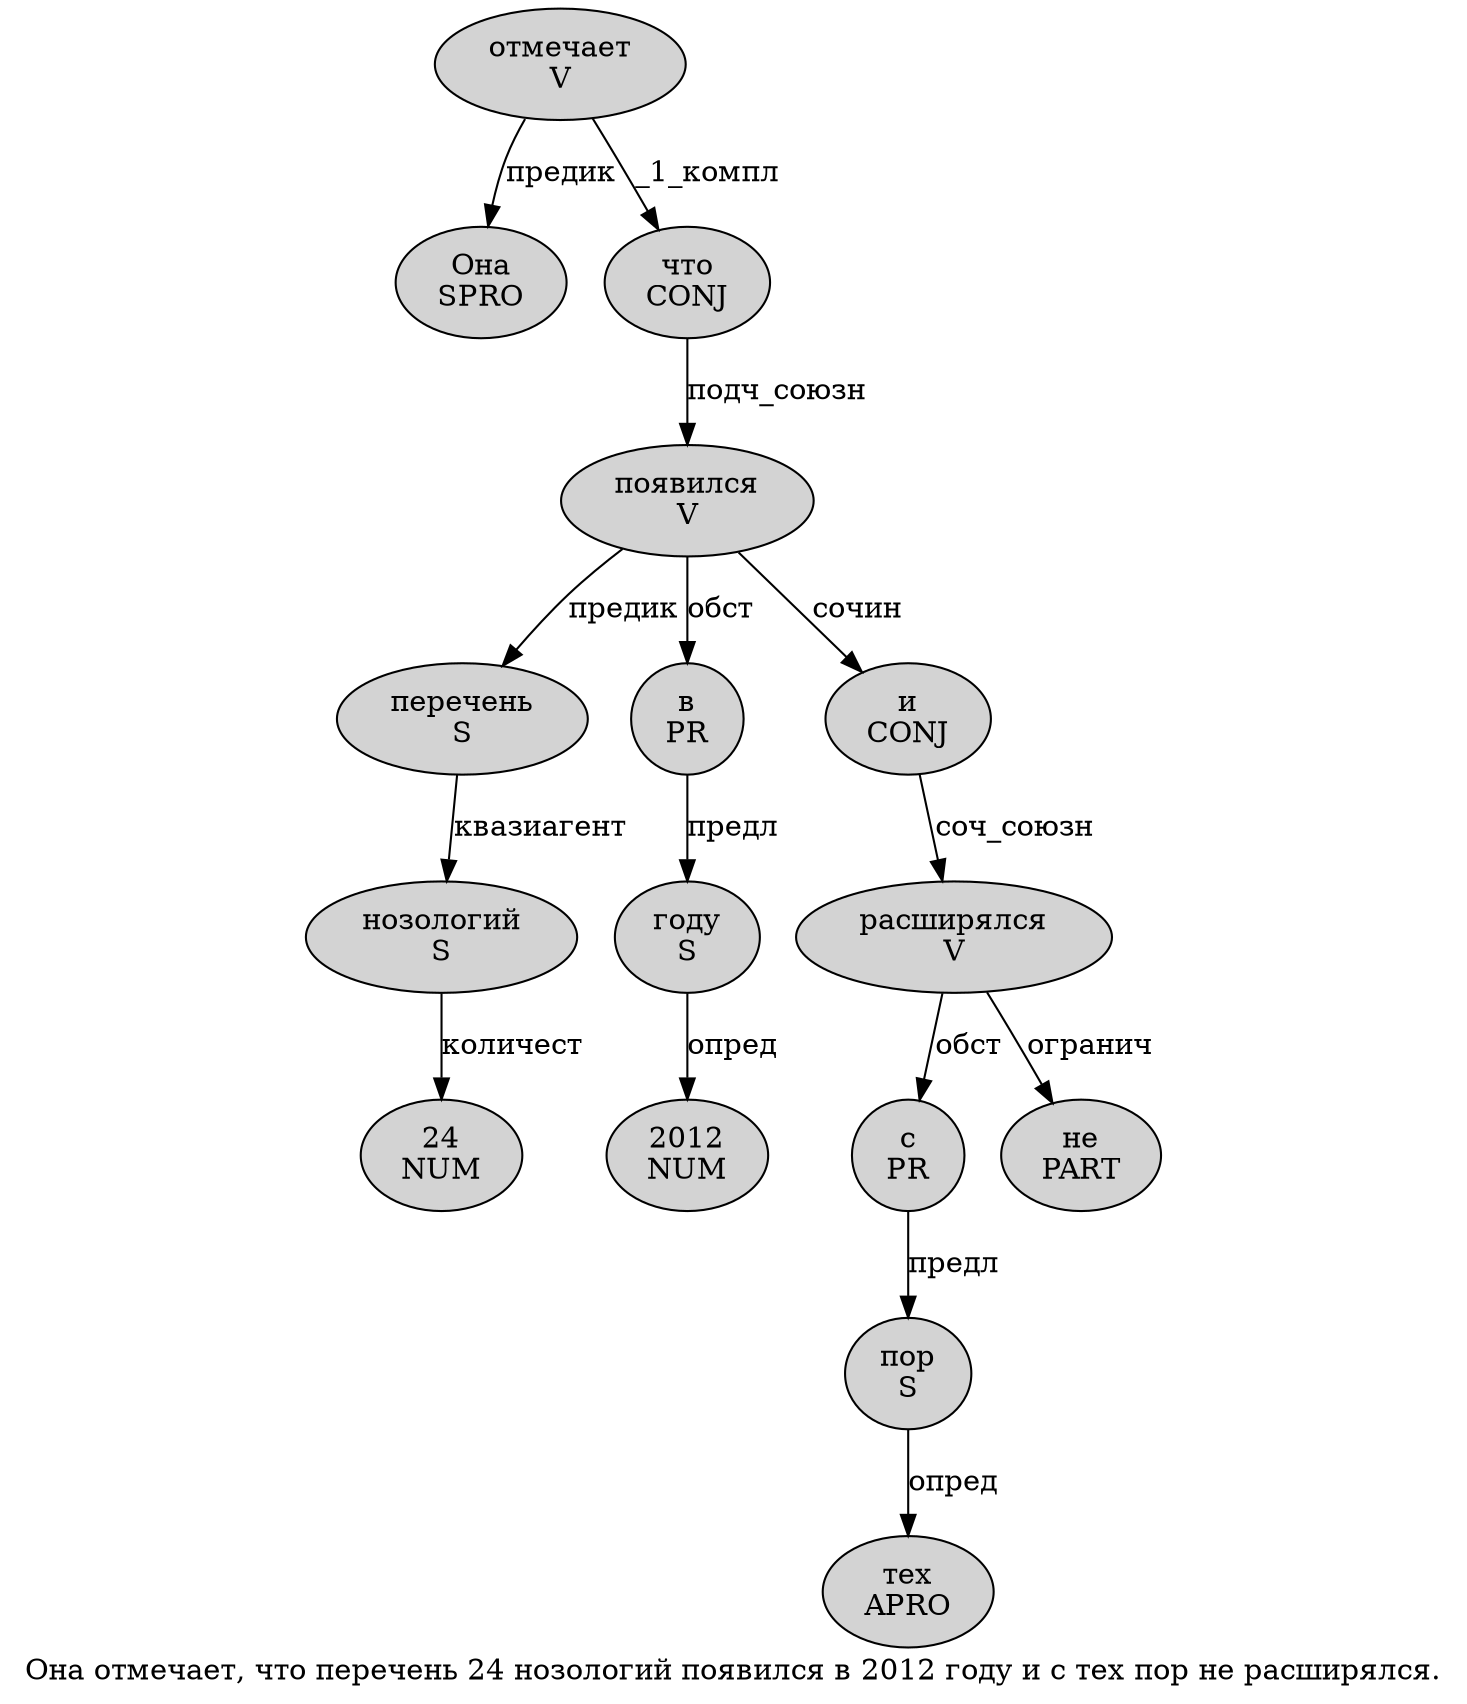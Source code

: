 digraph SENTENCE_523 {
	graph [label="Она отмечает, что перечень 24 нозологий появился в 2012 году и с тех пор не расширялся."]
	node [style=filled]
		0 [label="Она
SPRO" color="" fillcolor=lightgray penwidth=1 shape=ellipse]
		1 [label="отмечает
V" color="" fillcolor=lightgray penwidth=1 shape=ellipse]
		3 [label="что
CONJ" color="" fillcolor=lightgray penwidth=1 shape=ellipse]
		4 [label="перечень
S" color="" fillcolor=lightgray penwidth=1 shape=ellipse]
		5 [label="24
NUM" color="" fillcolor=lightgray penwidth=1 shape=ellipse]
		6 [label="нозологий
S" color="" fillcolor=lightgray penwidth=1 shape=ellipse]
		7 [label="появился
V" color="" fillcolor=lightgray penwidth=1 shape=ellipse]
		8 [label="в
PR" color="" fillcolor=lightgray penwidth=1 shape=ellipse]
		9 [label="2012
NUM" color="" fillcolor=lightgray penwidth=1 shape=ellipse]
		10 [label="году
S" color="" fillcolor=lightgray penwidth=1 shape=ellipse]
		11 [label="и
CONJ" color="" fillcolor=lightgray penwidth=1 shape=ellipse]
		12 [label="с
PR" color="" fillcolor=lightgray penwidth=1 shape=ellipse]
		13 [label="тех
APRO" color="" fillcolor=lightgray penwidth=1 shape=ellipse]
		14 [label="пор
S" color="" fillcolor=lightgray penwidth=1 shape=ellipse]
		15 [label="не
PART" color="" fillcolor=lightgray penwidth=1 shape=ellipse]
		16 [label="расширялся
V" color="" fillcolor=lightgray penwidth=1 shape=ellipse]
			3 -> 7 [label="подч_союзн"]
			10 -> 9 [label="опред"]
			1 -> 0 [label="предик"]
			1 -> 3 [label="_1_компл"]
			6 -> 5 [label="количест"]
			11 -> 16 [label="соч_союзн"]
			4 -> 6 [label="квазиагент"]
			7 -> 4 [label="предик"]
			7 -> 8 [label="обст"]
			7 -> 11 [label="сочин"]
			8 -> 10 [label="предл"]
			14 -> 13 [label="опред"]
			16 -> 12 [label="обст"]
			16 -> 15 [label="огранич"]
			12 -> 14 [label="предл"]
}